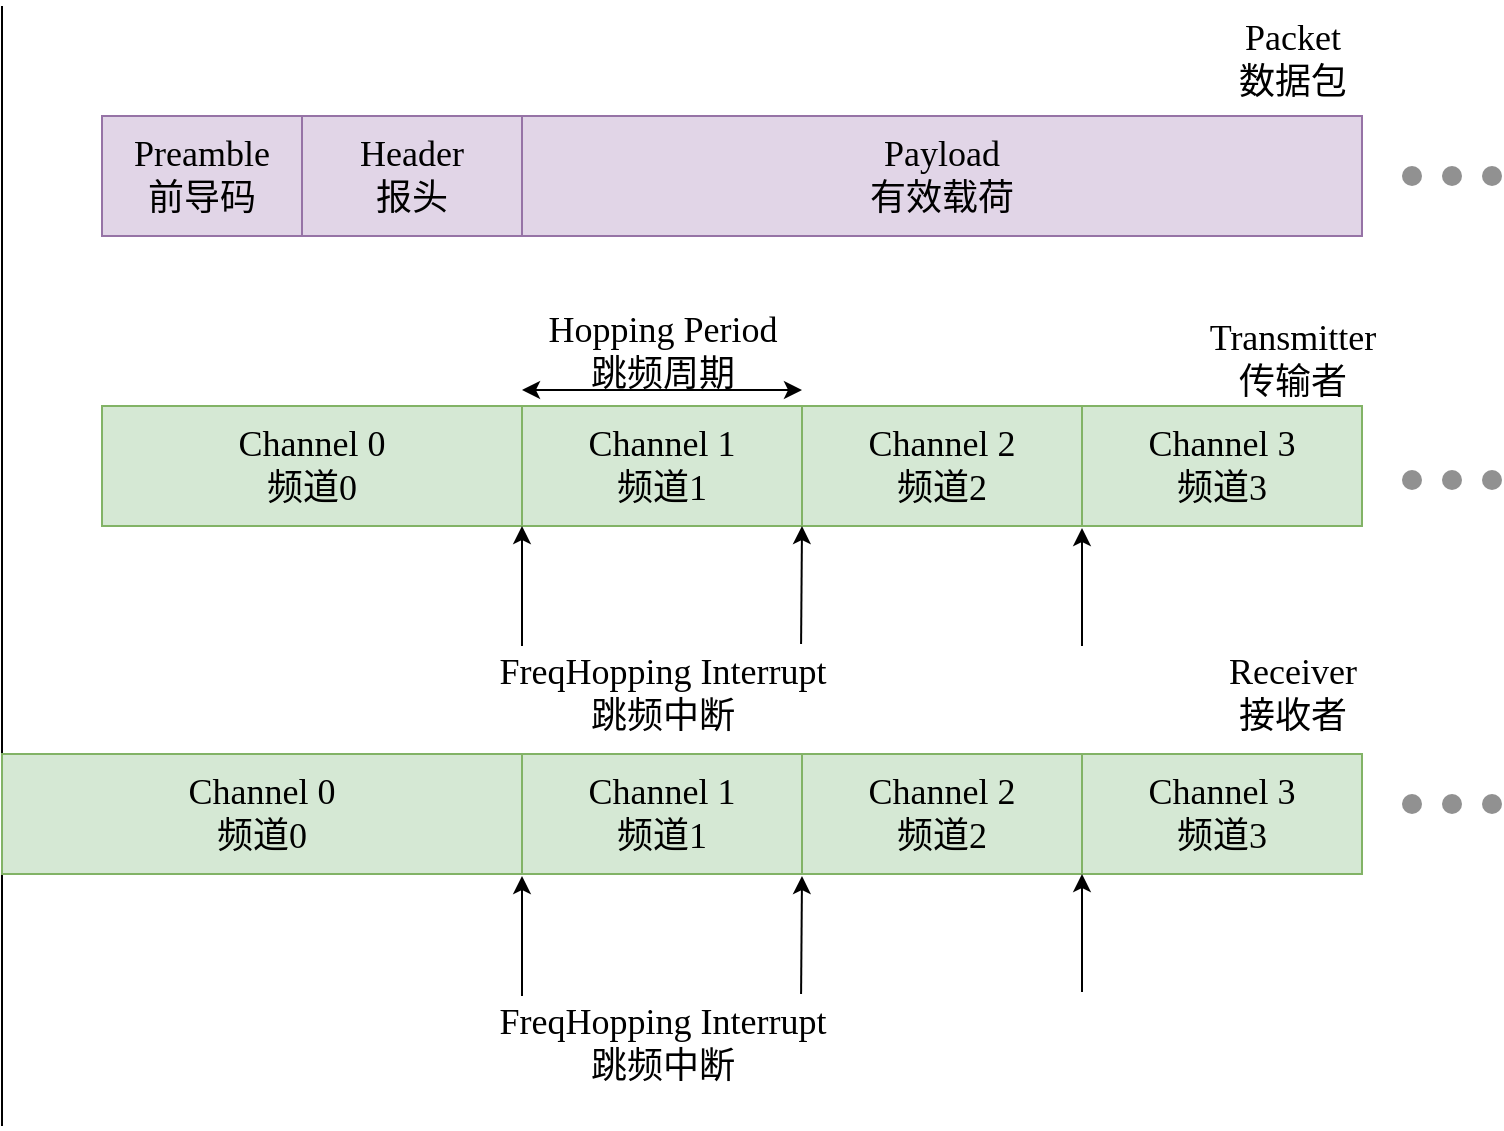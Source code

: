 <mxfile version="27.0.6">
  <diagram name="第 1 页" id="g0TQbD_SmApfyCbpuAtV">
    <mxGraphModel dx="907" dy="608" grid="1" gridSize="10" guides="1" tooltips="1" connect="1" arrows="1" fold="1" page="1" pageScale="1" pageWidth="827" pageHeight="1169" math="0" shadow="0">
      <root>
        <mxCell id="0" />
        <mxCell id="1" parent="0" />
        <mxCell id="fbYLBw9EiOXwo4pTgt4o-1" value="" style="endArrow=none;html=1;rounded=0;" edge="1" parent="1">
          <mxGeometry width="50" height="50" relative="1" as="geometry">
            <mxPoint x="170" y="580" as="sourcePoint" />
            <mxPoint x="170" y="20" as="targetPoint" />
            <Array as="points">
              <mxPoint x="170" y="210" />
            </Array>
          </mxGeometry>
        </mxCell>
        <mxCell id="fbYLBw9EiOXwo4pTgt4o-2" value="&lt;font face=&quot;Times New Roman&quot; style=&quot;font-size: 18px;&quot;&gt;Channel 0&lt;/font&gt;&lt;div&gt;&lt;font face=&quot;Times New Roman&quot; style=&quot;font-size: 18px;&quot;&gt;频道0&lt;/font&gt;&lt;/div&gt;" style="rounded=0;whiteSpace=wrap;html=1;fillColor=#d5e8d4;strokeColor=#82b366;" vertex="1" parent="1">
          <mxGeometry x="170" y="394" width="260" height="60" as="geometry" />
        </mxCell>
        <mxCell id="fbYLBw9EiOXwo4pTgt4o-3" value="&lt;font face=&quot;Times New Roman&quot; style=&quot;font-size: 18px;&quot;&gt;Channel 1&lt;/font&gt;&lt;div&gt;&lt;font face=&quot;Times New Roman&quot; style=&quot;font-size: 18px;&quot;&gt;频道1&lt;/font&gt;&lt;/div&gt;" style="rounded=0;whiteSpace=wrap;html=1;fillColor=#d5e8d4;strokeColor=#82b366;" vertex="1" parent="1">
          <mxGeometry x="430" y="394" width="140" height="60" as="geometry" />
        </mxCell>
        <mxCell id="fbYLBw9EiOXwo4pTgt4o-5" value="&lt;font face=&quot;Times New Roman&quot; style=&quot;font-size: 18px;&quot;&gt;Channel 2&lt;/font&gt;&lt;div&gt;&lt;font face=&quot;Times New Roman&quot; style=&quot;font-size: 18px;&quot;&gt;频道2&lt;/font&gt;&lt;/div&gt;" style="rounded=0;whiteSpace=wrap;html=1;fillColor=#d5e8d4;strokeColor=#82b366;" vertex="1" parent="1">
          <mxGeometry x="570" y="394" width="140" height="60" as="geometry" />
        </mxCell>
        <mxCell id="fbYLBw9EiOXwo4pTgt4o-6" value="&lt;font face=&quot;Times New Roman&quot; style=&quot;font-size: 18px;&quot;&gt;Channel 3&lt;/font&gt;&lt;div&gt;&lt;font face=&quot;Times New Roman&quot; style=&quot;font-size: 18px;&quot;&gt;频道3&lt;/font&gt;&lt;/div&gt;" style="rounded=0;whiteSpace=wrap;html=1;fillColor=#d5e8d4;strokeColor=#82b366;" vertex="1" parent="1">
          <mxGeometry x="710" y="394" width="140" height="60" as="geometry" />
        </mxCell>
        <mxCell id="fbYLBw9EiOXwo4pTgt4o-7" value="&lt;font face=&quot;Times New Roman&quot; style=&quot;font-size: 18px;&quot;&gt;Channel 0&lt;/font&gt;&lt;div&gt;&lt;font face=&quot;Times New Roman&quot; style=&quot;font-size: 18px;&quot;&gt;频道0&lt;/font&gt;&lt;/div&gt;" style="rounded=0;whiteSpace=wrap;html=1;fillColor=#d5e8d4;strokeColor=#82b366;" vertex="1" parent="1">
          <mxGeometry x="220" y="220" width="210" height="60" as="geometry" />
        </mxCell>
        <mxCell id="fbYLBw9EiOXwo4pTgt4o-8" value="&lt;font face=&quot;Times New Roman&quot; style=&quot;font-size: 18px;&quot;&gt;Channel 1&lt;/font&gt;&lt;div&gt;&lt;font face=&quot;Times New Roman&quot; style=&quot;font-size: 18px;&quot;&gt;频道1&lt;/font&gt;&lt;/div&gt;" style="rounded=0;whiteSpace=wrap;html=1;fillColor=#d5e8d4;strokeColor=#82b366;" vertex="1" parent="1">
          <mxGeometry x="430" y="220" width="140" height="60" as="geometry" />
        </mxCell>
        <mxCell id="fbYLBw9EiOXwo4pTgt4o-9" value="&lt;font face=&quot;Times New Roman&quot; style=&quot;font-size: 18px;&quot;&gt;Channel 2&lt;/font&gt;&lt;div&gt;&lt;font face=&quot;Times New Roman&quot; style=&quot;font-size: 18px;&quot;&gt;频道2&lt;/font&gt;&lt;/div&gt;" style="rounded=0;whiteSpace=wrap;html=1;fillColor=#d5e8d4;strokeColor=#82b366;" vertex="1" parent="1">
          <mxGeometry x="570" y="220" width="140" height="60" as="geometry" />
        </mxCell>
        <mxCell id="fbYLBw9EiOXwo4pTgt4o-10" value="&lt;font face=&quot;Times New Roman&quot; style=&quot;font-size: 18px;&quot;&gt;Channel 3&lt;/font&gt;&lt;div&gt;&lt;font face=&quot;Times New Roman&quot; style=&quot;font-size: 18px;&quot;&gt;频道3&lt;/font&gt;&lt;/div&gt;" style="rounded=0;whiteSpace=wrap;html=1;fillColor=#d5e8d4;strokeColor=#82b366;" vertex="1" parent="1">
          <mxGeometry x="710" y="220" width="140" height="60" as="geometry" />
        </mxCell>
        <mxCell id="fbYLBw9EiOXwo4pTgt4o-11" value="&lt;font size=&quot;4&quot; face=&quot;Times New Roman&quot;&gt;Preamble&lt;/font&gt;&lt;br&gt;&lt;div&gt;&lt;font size=&quot;4&quot; face=&quot;Times New Roman&quot;&gt;前导码&lt;/font&gt;&lt;/div&gt;" style="rounded=0;whiteSpace=wrap;html=1;fillColor=#e1d5e7;strokeColor=#9673a6;" vertex="1" parent="1">
          <mxGeometry x="220" y="75" width="100" height="60" as="geometry" />
        </mxCell>
        <mxCell id="fbYLBw9EiOXwo4pTgt4o-12" value="&lt;font size=&quot;4&quot; face=&quot;Times New Roman&quot;&gt;Header&lt;/font&gt;&lt;div&gt;&lt;font size=&quot;4&quot; face=&quot;Times New Roman&quot;&gt;报头&lt;/font&gt;&lt;/div&gt;" style="rounded=0;whiteSpace=wrap;html=1;fillColor=#e1d5e7;strokeColor=#9673a6;" vertex="1" parent="1">
          <mxGeometry x="320" y="75" width="110" height="60" as="geometry" />
        </mxCell>
        <mxCell id="fbYLBw9EiOXwo4pTgt4o-13" value="&lt;font size=&quot;4&quot; face=&quot;Times New Roman&quot;&gt;Payload&lt;/font&gt;&lt;div&gt;&lt;font size=&quot;4&quot; face=&quot;Times New Roman&quot;&gt;有效载荷&lt;/font&gt;&lt;/div&gt;" style="rounded=0;whiteSpace=wrap;html=1;fillColor=#e1d5e7;strokeColor=#9673a6;" vertex="1" parent="1">
          <mxGeometry x="430" y="75" width="420" height="60" as="geometry" />
        </mxCell>
        <mxCell id="fbYLBw9EiOXwo4pTgt4o-14" value="" style="shape=ellipse;fillColor=#919191;strokeColor=none;html=1;sketch=0;" vertex="1" parent="1">
          <mxGeometry x="870" y="100" width="10" height="10" as="geometry" />
        </mxCell>
        <mxCell id="fbYLBw9EiOXwo4pTgt4o-15" value="" style="shape=ellipse;fillColor=#919191;strokeColor=none;html=1;sketch=0;" vertex="1" parent="1">
          <mxGeometry x="890" y="100" width="10" height="10" as="geometry" />
        </mxCell>
        <mxCell id="fbYLBw9EiOXwo4pTgt4o-16" value="" style="shape=ellipse;fillColor=#919191;strokeColor=none;html=1;sketch=0;" vertex="1" parent="1">
          <mxGeometry x="910" y="100" width="10" height="10" as="geometry" />
        </mxCell>
        <mxCell id="fbYLBw9EiOXwo4pTgt4o-17" value="" style="shape=ellipse;fillColor=#919191;strokeColor=none;html=1;sketch=0;" vertex="1" parent="1">
          <mxGeometry x="870" y="252" width="10" height="10" as="geometry" />
        </mxCell>
        <mxCell id="fbYLBw9EiOXwo4pTgt4o-18" value="" style="shape=ellipse;fillColor=#919191;strokeColor=none;html=1;sketch=0;" vertex="1" parent="1">
          <mxGeometry x="890" y="252" width="10" height="10" as="geometry" />
        </mxCell>
        <mxCell id="fbYLBw9EiOXwo4pTgt4o-19" value="" style="shape=ellipse;fillColor=#919191;strokeColor=none;html=1;sketch=0;" vertex="1" parent="1">
          <mxGeometry x="910" y="252" width="10" height="10" as="geometry" />
        </mxCell>
        <mxCell id="fbYLBw9EiOXwo4pTgt4o-20" value="" style="shape=ellipse;fillColor=#919191;strokeColor=none;html=1;sketch=0;" vertex="1" parent="1">
          <mxGeometry x="870" y="414" width="10" height="10" as="geometry" />
        </mxCell>
        <mxCell id="fbYLBw9EiOXwo4pTgt4o-21" value="" style="shape=ellipse;fillColor=#919191;strokeColor=none;html=1;sketch=0;" vertex="1" parent="1">
          <mxGeometry x="890" y="414" width="10" height="10" as="geometry" />
        </mxCell>
        <mxCell id="fbYLBw9EiOXwo4pTgt4o-22" value="" style="shape=ellipse;fillColor=#919191;strokeColor=none;html=1;sketch=0;" vertex="1" parent="1">
          <mxGeometry x="910" y="414" width="10" height="10" as="geometry" />
        </mxCell>
        <mxCell id="fbYLBw9EiOXwo4pTgt4o-23" value="&lt;font style=&quot;font-size: 18px;&quot; face=&quot;Times New Roman&quot;&gt;Packet&lt;/font&gt;&lt;div&gt;&lt;font size=&quot;4&quot; face=&quot;Times New Roman&quot;&gt;数据包&lt;/font&gt;&lt;/div&gt;" style="text;html=1;align=center;verticalAlign=middle;resizable=0;points=[];autosize=1;strokeColor=none;fillColor=none;" vertex="1" parent="1">
          <mxGeometry x="775" y="17" width="80" height="60" as="geometry" />
        </mxCell>
        <mxCell id="fbYLBw9EiOXwo4pTgt4o-24" value="&lt;font size=&quot;4&quot; face=&quot;Times New Roman&quot;&gt;Transmitter&lt;/font&gt;&lt;div&gt;&lt;font size=&quot;4&quot; face=&quot;Times New Roman&quot;&gt;传输者&lt;/font&gt;&lt;/div&gt;" style="text;html=1;align=center;verticalAlign=middle;resizable=0;points=[];autosize=1;strokeColor=none;fillColor=none;" vertex="1" parent="1">
          <mxGeometry x="760" y="167" width="110" height="60" as="geometry" />
        </mxCell>
        <mxCell id="fbYLBw9EiOXwo4pTgt4o-25" value="&lt;font size=&quot;4&quot; face=&quot;Times New Roman&quot;&gt;Receiver&lt;/font&gt;&lt;div&gt;&lt;font size=&quot;4&quot; face=&quot;Times New Roman&quot;&gt;接收者&lt;/font&gt;&lt;/div&gt;" style="text;html=1;align=center;verticalAlign=middle;resizable=0;points=[];autosize=1;strokeColor=none;fillColor=none;" vertex="1" parent="1">
          <mxGeometry x="770" y="334" width="90" height="60" as="geometry" />
        </mxCell>
        <mxCell id="fbYLBw9EiOXwo4pTgt4o-26" value="" style="endArrow=classic;startArrow=classic;html=1;rounded=0;" edge="1" parent="1">
          <mxGeometry width="50" height="50" relative="1" as="geometry">
            <mxPoint x="430" y="212" as="sourcePoint" />
            <mxPoint x="570" y="212" as="targetPoint" />
            <Array as="points">
              <mxPoint x="500" y="212" />
            </Array>
          </mxGeometry>
        </mxCell>
        <mxCell id="fbYLBw9EiOXwo4pTgt4o-27" value="&lt;font face=&quot;Times New Roman&quot; style=&quot;font-size: 18px;&quot;&gt;Hopping Period&lt;/font&gt;&lt;div&gt;&lt;font face=&quot;Times New Roman&quot; style=&quot;font-size: 18px;&quot;&gt;跳频周期&lt;/font&gt;&lt;/div&gt;" style="text;html=1;align=center;verticalAlign=middle;resizable=0;points=[];autosize=1;strokeColor=none;fillColor=none;" vertex="1" parent="1">
          <mxGeometry x="430" y="163" width="140" height="60" as="geometry" />
        </mxCell>
        <mxCell id="fbYLBw9EiOXwo4pTgt4o-28" value="" style="endArrow=classic;html=1;rounded=0;entryX=0;entryY=1;entryDx=0;entryDy=0;" edge="1" parent="1" target="fbYLBw9EiOXwo4pTgt4o-8">
          <mxGeometry width="50" height="50" relative="1" as="geometry">
            <mxPoint x="430" y="340" as="sourcePoint" />
            <mxPoint x="570" y="170" as="targetPoint" />
            <Array as="points">
              <mxPoint x="430" y="330" />
            </Array>
          </mxGeometry>
        </mxCell>
        <mxCell id="fbYLBw9EiOXwo4pTgt4o-29" value="" style="endArrow=classic;html=1;rounded=0;entryX=0;entryY=1;entryDx=0;entryDy=0;exitX=0.866;exitY=0.084;exitDx=0;exitDy=0;exitPerimeter=0;" edge="1" parent="1" source="fbYLBw9EiOXwo4pTgt4o-31">
          <mxGeometry width="50" height="50" relative="1" as="geometry">
            <mxPoint x="570" y="330" as="sourcePoint" />
            <mxPoint x="570" y="280" as="targetPoint" />
            <Array as="points" />
          </mxGeometry>
        </mxCell>
        <mxCell id="fbYLBw9EiOXwo4pTgt4o-30" value="" style="endArrow=classic;html=1;rounded=0;entryX=0;entryY=1;entryDx=0;entryDy=0;" edge="1" parent="1">
          <mxGeometry width="50" height="50" relative="1" as="geometry">
            <mxPoint x="710" y="340" as="sourcePoint" />
            <mxPoint x="710" y="281" as="targetPoint" />
            <Array as="points" />
          </mxGeometry>
        </mxCell>
        <mxCell id="fbYLBw9EiOXwo4pTgt4o-31" value="&lt;font style=&quot;font-size: 18px;&quot; face=&quot;Times New Roman&quot;&gt;FreqHopping Interrupt&lt;/font&gt;&lt;div&gt;&lt;font style=&quot;font-size: 18px;&quot; face=&quot;Times New Roman&quot;&gt;跳频中断&lt;/font&gt;&lt;/div&gt;" style="text;html=1;align=center;verticalAlign=middle;resizable=0;points=[];autosize=1;strokeColor=none;fillColor=none;" vertex="1" parent="1">
          <mxGeometry x="405" y="334" width="190" height="60" as="geometry" />
        </mxCell>
        <mxCell id="fbYLBw9EiOXwo4pTgt4o-33" value="" style="endArrow=classic;html=1;rounded=0;entryX=0;entryY=1;entryDx=0;entryDy=0;" edge="1" parent="1">
          <mxGeometry width="50" height="50" relative="1" as="geometry">
            <mxPoint x="430" y="515" as="sourcePoint" />
            <mxPoint x="430" y="455" as="targetPoint" />
            <Array as="points">
              <mxPoint x="430" y="505" />
            </Array>
          </mxGeometry>
        </mxCell>
        <mxCell id="fbYLBw9EiOXwo4pTgt4o-34" value="" style="endArrow=classic;html=1;rounded=0;entryX=0;entryY=1;entryDx=0;entryDy=0;exitX=0.866;exitY=0.084;exitDx=0;exitDy=0;exitPerimeter=0;" edge="1" parent="1" source="fbYLBw9EiOXwo4pTgt4o-35">
          <mxGeometry width="50" height="50" relative="1" as="geometry">
            <mxPoint x="570" y="505" as="sourcePoint" />
            <mxPoint x="570" y="455" as="targetPoint" />
            <Array as="points" />
          </mxGeometry>
        </mxCell>
        <mxCell id="fbYLBw9EiOXwo4pTgt4o-35" value="&lt;font style=&quot;font-size: 18px;&quot; face=&quot;Times New Roman&quot;&gt;FreqHopping Interrupt&lt;/font&gt;&lt;div&gt;&lt;font style=&quot;font-size: 18px;&quot; face=&quot;Times New Roman&quot;&gt;跳频中断&lt;/font&gt;&lt;/div&gt;" style="text;html=1;align=center;verticalAlign=middle;resizable=0;points=[];autosize=1;strokeColor=none;fillColor=none;" vertex="1" parent="1">
          <mxGeometry x="405" y="509" width="190" height="60" as="geometry" />
        </mxCell>
        <mxCell id="fbYLBw9EiOXwo4pTgt4o-36" value="" style="endArrow=classic;html=1;rounded=0;entryX=0;entryY=1;entryDx=0;entryDy=0;" edge="1" parent="1">
          <mxGeometry width="50" height="50" relative="1" as="geometry">
            <mxPoint x="710" y="513" as="sourcePoint" />
            <mxPoint x="710" y="454" as="targetPoint" />
            <Array as="points" />
          </mxGeometry>
        </mxCell>
      </root>
    </mxGraphModel>
  </diagram>
</mxfile>
